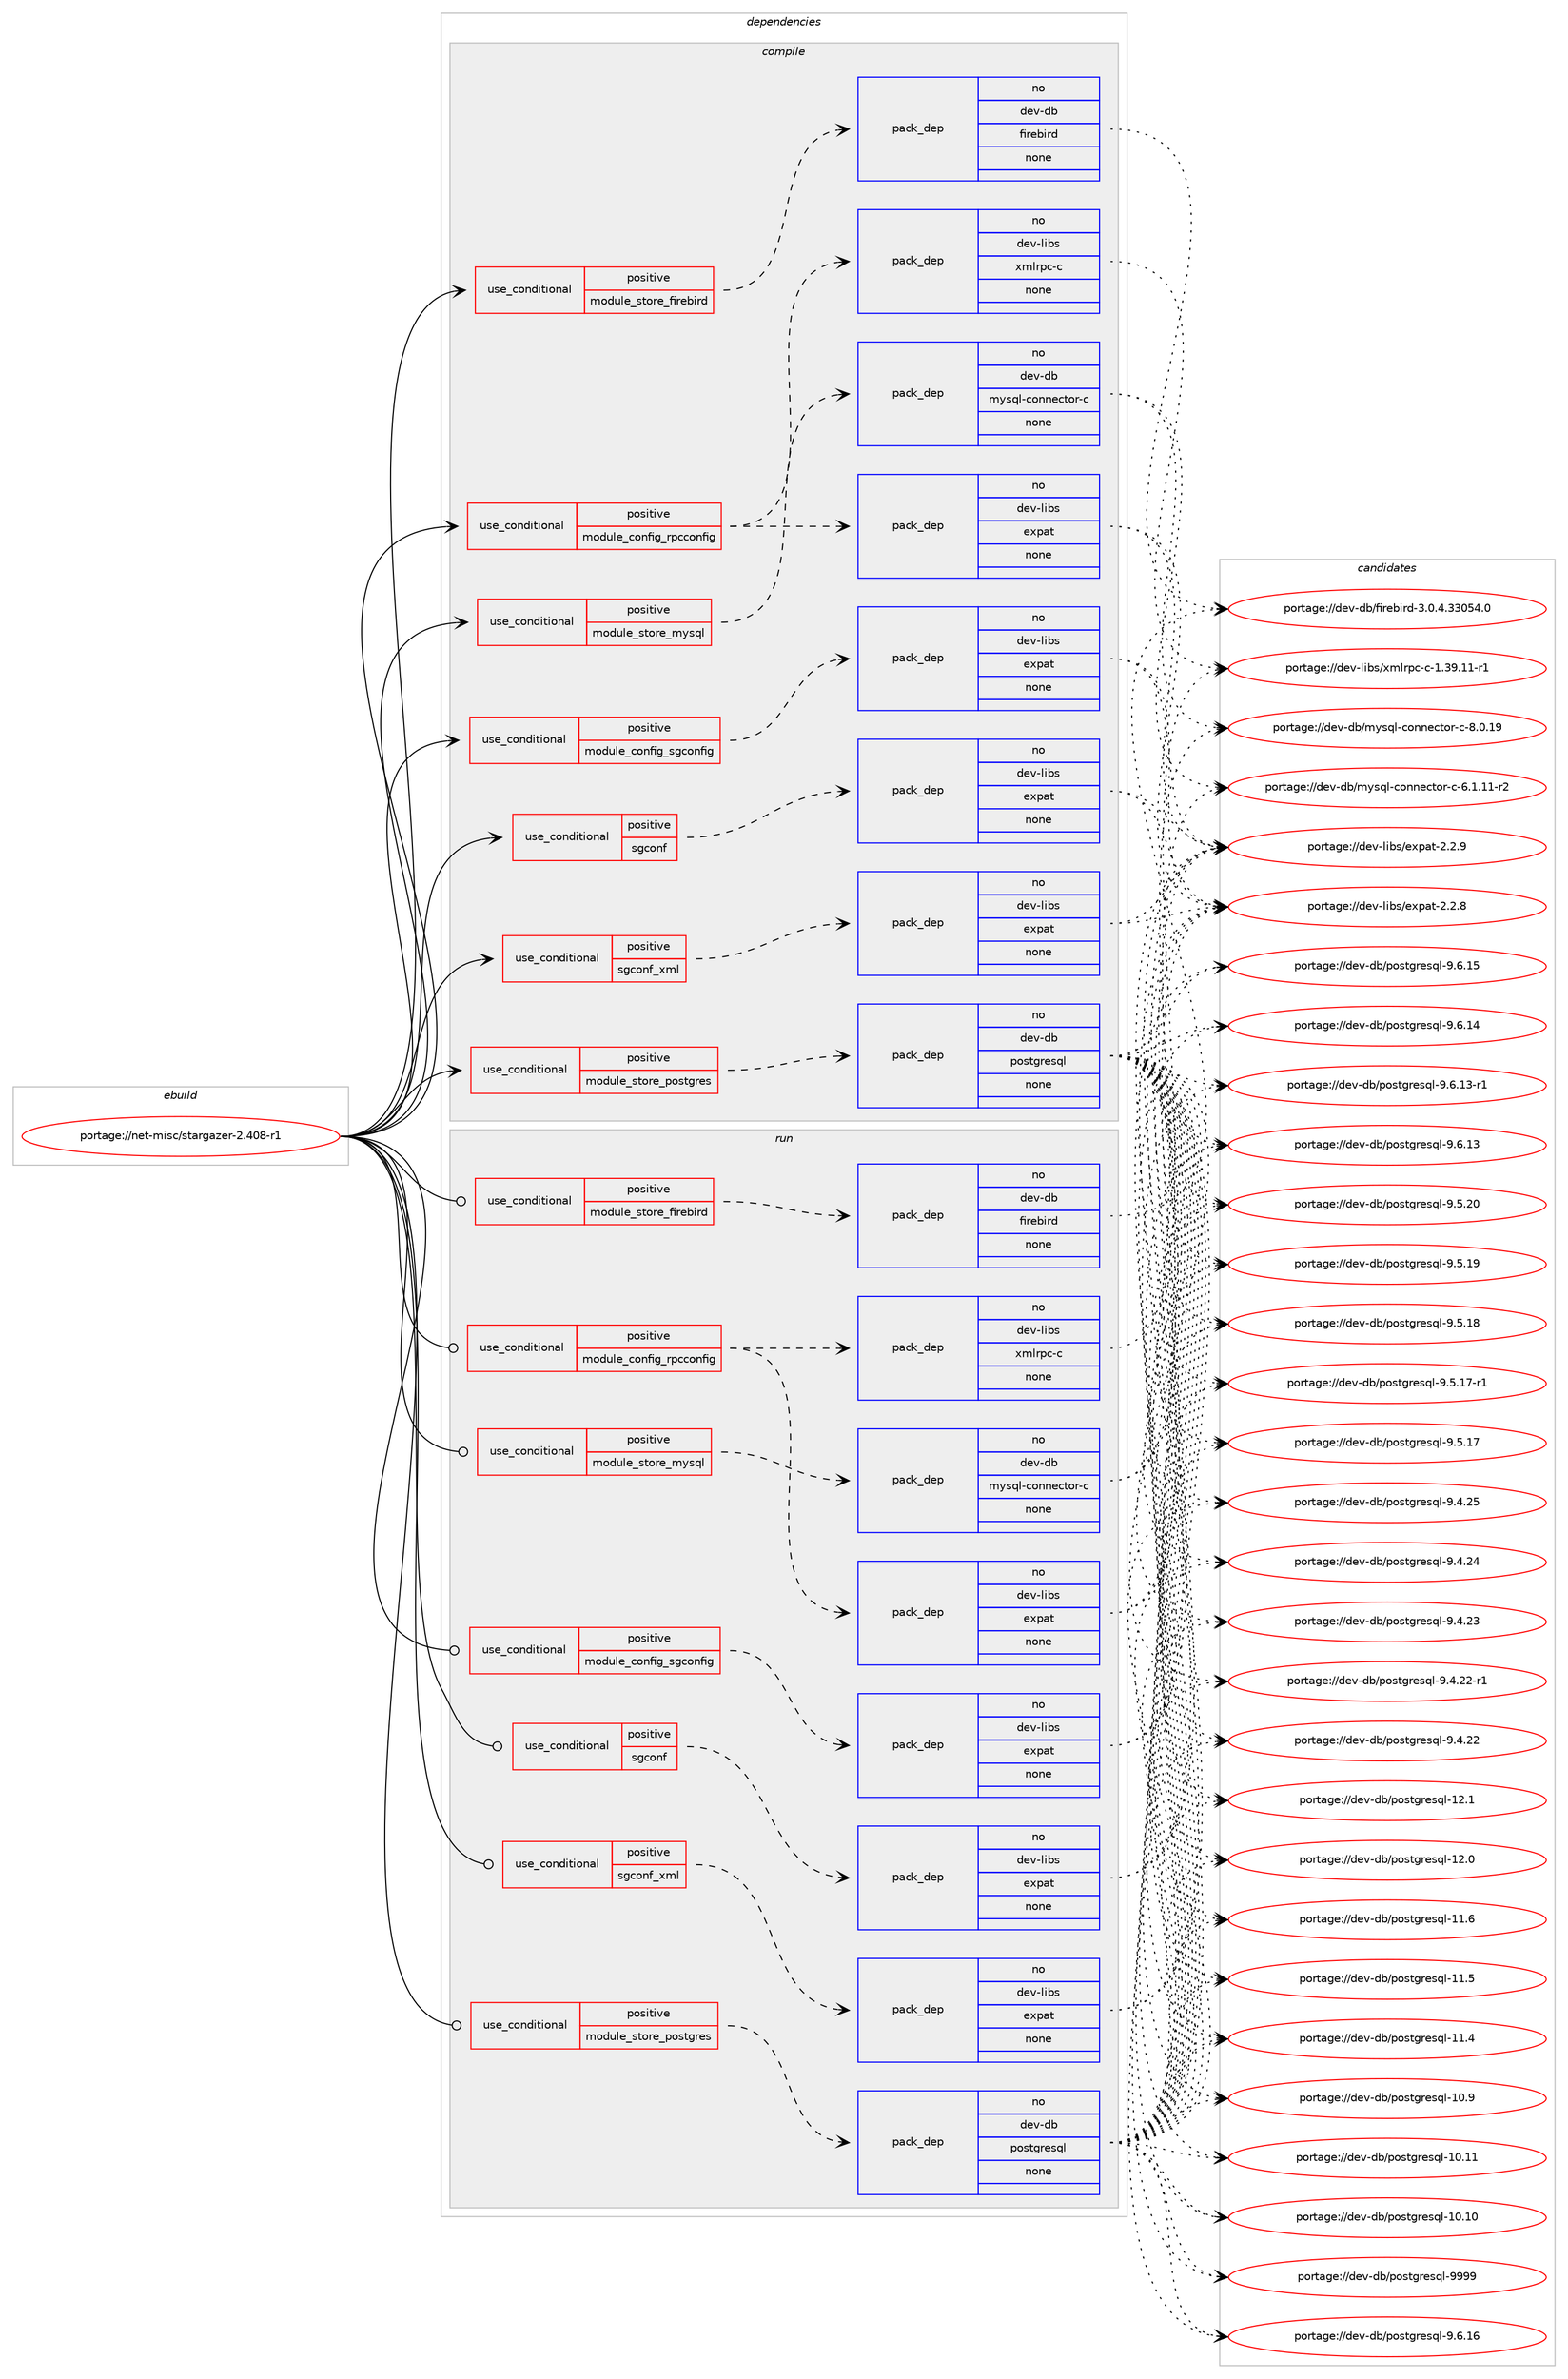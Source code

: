 digraph prolog {

# *************
# Graph options
# *************

newrank=true;
concentrate=true;
compound=true;
graph [rankdir=LR,fontname=Helvetica,fontsize=10,ranksep=1.5];#, ranksep=2.5, nodesep=0.2];
edge  [arrowhead=vee];
node  [fontname=Helvetica,fontsize=10];

# **********
# The ebuild
# **********

subgraph cluster_leftcol {
color=gray;
rank=same;
label=<<i>ebuild</i>>;
id [label="portage://net-misc/stargazer-2.408-r1", color=red, width=4, href="../net-misc/stargazer-2.408-r1.svg"];
}

# ****************
# The dependencies
# ****************

subgraph cluster_midcol {
color=gray;
label=<<i>dependencies</i>>;
subgraph cluster_compile {
fillcolor="#eeeeee";
style=filled;
label=<<i>compile</i>>;
subgraph cond24839 {
dependency121417 [label=<<TABLE BORDER="0" CELLBORDER="1" CELLSPACING="0" CELLPADDING="4"><TR><TD ROWSPAN="3" CELLPADDING="10">use_conditional</TD></TR><TR><TD>positive</TD></TR><TR><TD>module_config_rpcconfig</TD></TR></TABLE>>, shape=none, color=red];
subgraph pack94566 {
dependency121418 [label=<<TABLE BORDER="0" CELLBORDER="1" CELLSPACING="0" CELLPADDING="4" WIDTH="220"><TR><TD ROWSPAN="6" CELLPADDING="30">pack_dep</TD></TR><TR><TD WIDTH="110">no</TD></TR><TR><TD>dev-libs</TD></TR><TR><TD>expat</TD></TR><TR><TD>none</TD></TR><TR><TD></TD></TR></TABLE>>, shape=none, color=blue];
}
dependency121417:e -> dependency121418:w [weight=20,style="dashed",arrowhead="vee"];
subgraph pack94567 {
dependency121419 [label=<<TABLE BORDER="0" CELLBORDER="1" CELLSPACING="0" CELLPADDING="4" WIDTH="220"><TR><TD ROWSPAN="6" CELLPADDING="30">pack_dep</TD></TR><TR><TD WIDTH="110">no</TD></TR><TR><TD>dev-libs</TD></TR><TR><TD>xmlrpc-c</TD></TR><TR><TD>none</TD></TR><TR><TD></TD></TR></TABLE>>, shape=none, color=blue];
}
dependency121417:e -> dependency121419:w [weight=20,style="dashed",arrowhead="vee"];
}
id:e -> dependency121417:w [weight=20,style="solid",arrowhead="vee"];
subgraph cond24840 {
dependency121420 [label=<<TABLE BORDER="0" CELLBORDER="1" CELLSPACING="0" CELLPADDING="4"><TR><TD ROWSPAN="3" CELLPADDING="10">use_conditional</TD></TR><TR><TD>positive</TD></TR><TR><TD>module_config_sgconfig</TD></TR></TABLE>>, shape=none, color=red];
subgraph pack94568 {
dependency121421 [label=<<TABLE BORDER="0" CELLBORDER="1" CELLSPACING="0" CELLPADDING="4" WIDTH="220"><TR><TD ROWSPAN="6" CELLPADDING="30">pack_dep</TD></TR><TR><TD WIDTH="110">no</TD></TR><TR><TD>dev-libs</TD></TR><TR><TD>expat</TD></TR><TR><TD>none</TD></TR><TR><TD></TD></TR></TABLE>>, shape=none, color=blue];
}
dependency121420:e -> dependency121421:w [weight=20,style="dashed",arrowhead="vee"];
}
id:e -> dependency121420:w [weight=20,style="solid",arrowhead="vee"];
subgraph cond24841 {
dependency121422 [label=<<TABLE BORDER="0" CELLBORDER="1" CELLSPACING="0" CELLPADDING="4"><TR><TD ROWSPAN="3" CELLPADDING="10">use_conditional</TD></TR><TR><TD>positive</TD></TR><TR><TD>module_store_firebird</TD></TR></TABLE>>, shape=none, color=red];
subgraph pack94569 {
dependency121423 [label=<<TABLE BORDER="0" CELLBORDER="1" CELLSPACING="0" CELLPADDING="4" WIDTH="220"><TR><TD ROWSPAN="6" CELLPADDING="30">pack_dep</TD></TR><TR><TD WIDTH="110">no</TD></TR><TR><TD>dev-db</TD></TR><TR><TD>firebird</TD></TR><TR><TD>none</TD></TR><TR><TD></TD></TR></TABLE>>, shape=none, color=blue];
}
dependency121422:e -> dependency121423:w [weight=20,style="dashed",arrowhead="vee"];
}
id:e -> dependency121422:w [weight=20,style="solid",arrowhead="vee"];
subgraph cond24842 {
dependency121424 [label=<<TABLE BORDER="0" CELLBORDER="1" CELLSPACING="0" CELLPADDING="4"><TR><TD ROWSPAN="3" CELLPADDING="10">use_conditional</TD></TR><TR><TD>positive</TD></TR><TR><TD>module_store_mysql</TD></TR></TABLE>>, shape=none, color=red];
subgraph pack94570 {
dependency121425 [label=<<TABLE BORDER="0" CELLBORDER="1" CELLSPACING="0" CELLPADDING="4" WIDTH="220"><TR><TD ROWSPAN="6" CELLPADDING="30">pack_dep</TD></TR><TR><TD WIDTH="110">no</TD></TR><TR><TD>dev-db</TD></TR><TR><TD>mysql-connector-c</TD></TR><TR><TD>none</TD></TR><TR><TD></TD></TR></TABLE>>, shape=none, color=blue];
}
dependency121424:e -> dependency121425:w [weight=20,style="dashed",arrowhead="vee"];
}
id:e -> dependency121424:w [weight=20,style="solid",arrowhead="vee"];
subgraph cond24843 {
dependency121426 [label=<<TABLE BORDER="0" CELLBORDER="1" CELLSPACING="0" CELLPADDING="4"><TR><TD ROWSPAN="3" CELLPADDING="10">use_conditional</TD></TR><TR><TD>positive</TD></TR><TR><TD>module_store_postgres</TD></TR></TABLE>>, shape=none, color=red];
subgraph pack94571 {
dependency121427 [label=<<TABLE BORDER="0" CELLBORDER="1" CELLSPACING="0" CELLPADDING="4" WIDTH="220"><TR><TD ROWSPAN="6" CELLPADDING="30">pack_dep</TD></TR><TR><TD WIDTH="110">no</TD></TR><TR><TD>dev-db</TD></TR><TR><TD>postgresql</TD></TR><TR><TD>none</TD></TR><TR><TD></TD></TR></TABLE>>, shape=none, color=blue];
}
dependency121426:e -> dependency121427:w [weight=20,style="dashed",arrowhead="vee"];
}
id:e -> dependency121426:w [weight=20,style="solid",arrowhead="vee"];
subgraph cond24844 {
dependency121428 [label=<<TABLE BORDER="0" CELLBORDER="1" CELLSPACING="0" CELLPADDING="4"><TR><TD ROWSPAN="3" CELLPADDING="10">use_conditional</TD></TR><TR><TD>positive</TD></TR><TR><TD>sgconf</TD></TR></TABLE>>, shape=none, color=red];
subgraph pack94572 {
dependency121429 [label=<<TABLE BORDER="0" CELLBORDER="1" CELLSPACING="0" CELLPADDING="4" WIDTH="220"><TR><TD ROWSPAN="6" CELLPADDING="30">pack_dep</TD></TR><TR><TD WIDTH="110">no</TD></TR><TR><TD>dev-libs</TD></TR><TR><TD>expat</TD></TR><TR><TD>none</TD></TR><TR><TD></TD></TR></TABLE>>, shape=none, color=blue];
}
dependency121428:e -> dependency121429:w [weight=20,style="dashed",arrowhead="vee"];
}
id:e -> dependency121428:w [weight=20,style="solid",arrowhead="vee"];
subgraph cond24845 {
dependency121430 [label=<<TABLE BORDER="0" CELLBORDER="1" CELLSPACING="0" CELLPADDING="4"><TR><TD ROWSPAN="3" CELLPADDING="10">use_conditional</TD></TR><TR><TD>positive</TD></TR><TR><TD>sgconf_xml</TD></TR></TABLE>>, shape=none, color=red];
subgraph pack94573 {
dependency121431 [label=<<TABLE BORDER="0" CELLBORDER="1" CELLSPACING="0" CELLPADDING="4" WIDTH="220"><TR><TD ROWSPAN="6" CELLPADDING="30">pack_dep</TD></TR><TR><TD WIDTH="110">no</TD></TR><TR><TD>dev-libs</TD></TR><TR><TD>expat</TD></TR><TR><TD>none</TD></TR><TR><TD></TD></TR></TABLE>>, shape=none, color=blue];
}
dependency121430:e -> dependency121431:w [weight=20,style="dashed",arrowhead="vee"];
}
id:e -> dependency121430:w [weight=20,style="solid",arrowhead="vee"];
}
subgraph cluster_compileandrun {
fillcolor="#eeeeee";
style=filled;
label=<<i>compile and run</i>>;
}
subgraph cluster_run {
fillcolor="#eeeeee";
style=filled;
label=<<i>run</i>>;
subgraph cond24846 {
dependency121432 [label=<<TABLE BORDER="0" CELLBORDER="1" CELLSPACING="0" CELLPADDING="4"><TR><TD ROWSPAN="3" CELLPADDING="10">use_conditional</TD></TR><TR><TD>positive</TD></TR><TR><TD>module_config_rpcconfig</TD></TR></TABLE>>, shape=none, color=red];
subgraph pack94574 {
dependency121433 [label=<<TABLE BORDER="0" CELLBORDER="1" CELLSPACING="0" CELLPADDING="4" WIDTH="220"><TR><TD ROWSPAN="6" CELLPADDING="30">pack_dep</TD></TR><TR><TD WIDTH="110">no</TD></TR><TR><TD>dev-libs</TD></TR><TR><TD>expat</TD></TR><TR><TD>none</TD></TR><TR><TD></TD></TR></TABLE>>, shape=none, color=blue];
}
dependency121432:e -> dependency121433:w [weight=20,style="dashed",arrowhead="vee"];
subgraph pack94575 {
dependency121434 [label=<<TABLE BORDER="0" CELLBORDER="1" CELLSPACING="0" CELLPADDING="4" WIDTH="220"><TR><TD ROWSPAN="6" CELLPADDING="30">pack_dep</TD></TR><TR><TD WIDTH="110">no</TD></TR><TR><TD>dev-libs</TD></TR><TR><TD>xmlrpc-c</TD></TR><TR><TD>none</TD></TR><TR><TD></TD></TR></TABLE>>, shape=none, color=blue];
}
dependency121432:e -> dependency121434:w [weight=20,style="dashed",arrowhead="vee"];
}
id:e -> dependency121432:w [weight=20,style="solid",arrowhead="odot"];
subgraph cond24847 {
dependency121435 [label=<<TABLE BORDER="0" CELLBORDER="1" CELLSPACING="0" CELLPADDING="4"><TR><TD ROWSPAN="3" CELLPADDING="10">use_conditional</TD></TR><TR><TD>positive</TD></TR><TR><TD>module_config_sgconfig</TD></TR></TABLE>>, shape=none, color=red];
subgraph pack94576 {
dependency121436 [label=<<TABLE BORDER="0" CELLBORDER="1" CELLSPACING="0" CELLPADDING="4" WIDTH="220"><TR><TD ROWSPAN="6" CELLPADDING="30">pack_dep</TD></TR><TR><TD WIDTH="110">no</TD></TR><TR><TD>dev-libs</TD></TR><TR><TD>expat</TD></TR><TR><TD>none</TD></TR><TR><TD></TD></TR></TABLE>>, shape=none, color=blue];
}
dependency121435:e -> dependency121436:w [weight=20,style="dashed",arrowhead="vee"];
}
id:e -> dependency121435:w [weight=20,style="solid",arrowhead="odot"];
subgraph cond24848 {
dependency121437 [label=<<TABLE BORDER="0" CELLBORDER="1" CELLSPACING="0" CELLPADDING="4"><TR><TD ROWSPAN="3" CELLPADDING="10">use_conditional</TD></TR><TR><TD>positive</TD></TR><TR><TD>module_store_firebird</TD></TR></TABLE>>, shape=none, color=red];
subgraph pack94577 {
dependency121438 [label=<<TABLE BORDER="0" CELLBORDER="1" CELLSPACING="0" CELLPADDING="4" WIDTH="220"><TR><TD ROWSPAN="6" CELLPADDING="30">pack_dep</TD></TR><TR><TD WIDTH="110">no</TD></TR><TR><TD>dev-db</TD></TR><TR><TD>firebird</TD></TR><TR><TD>none</TD></TR><TR><TD></TD></TR></TABLE>>, shape=none, color=blue];
}
dependency121437:e -> dependency121438:w [weight=20,style="dashed",arrowhead="vee"];
}
id:e -> dependency121437:w [weight=20,style="solid",arrowhead="odot"];
subgraph cond24849 {
dependency121439 [label=<<TABLE BORDER="0" CELLBORDER="1" CELLSPACING="0" CELLPADDING="4"><TR><TD ROWSPAN="3" CELLPADDING="10">use_conditional</TD></TR><TR><TD>positive</TD></TR><TR><TD>module_store_mysql</TD></TR></TABLE>>, shape=none, color=red];
subgraph pack94578 {
dependency121440 [label=<<TABLE BORDER="0" CELLBORDER="1" CELLSPACING="0" CELLPADDING="4" WIDTH="220"><TR><TD ROWSPAN="6" CELLPADDING="30">pack_dep</TD></TR><TR><TD WIDTH="110">no</TD></TR><TR><TD>dev-db</TD></TR><TR><TD>mysql-connector-c</TD></TR><TR><TD>none</TD></TR><TR><TD></TD></TR></TABLE>>, shape=none, color=blue];
}
dependency121439:e -> dependency121440:w [weight=20,style="dashed",arrowhead="vee"];
}
id:e -> dependency121439:w [weight=20,style="solid",arrowhead="odot"];
subgraph cond24850 {
dependency121441 [label=<<TABLE BORDER="0" CELLBORDER="1" CELLSPACING="0" CELLPADDING="4"><TR><TD ROWSPAN="3" CELLPADDING="10">use_conditional</TD></TR><TR><TD>positive</TD></TR><TR><TD>module_store_postgres</TD></TR></TABLE>>, shape=none, color=red];
subgraph pack94579 {
dependency121442 [label=<<TABLE BORDER="0" CELLBORDER="1" CELLSPACING="0" CELLPADDING="4" WIDTH="220"><TR><TD ROWSPAN="6" CELLPADDING="30">pack_dep</TD></TR><TR><TD WIDTH="110">no</TD></TR><TR><TD>dev-db</TD></TR><TR><TD>postgresql</TD></TR><TR><TD>none</TD></TR><TR><TD></TD></TR></TABLE>>, shape=none, color=blue];
}
dependency121441:e -> dependency121442:w [weight=20,style="dashed",arrowhead="vee"];
}
id:e -> dependency121441:w [weight=20,style="solid",arrowhead="odot"];
subgraph cond24851 {
dependency121443 [label=<<TABLE BORDER="0" CELLBORDER="1" CELLSPACING="0" CELLPADDING="4"><TR><TD ROWSPAN="3" CELLPADDING="10">use_conditional</TD></TR><TR><TD>positive</TD></TR><TR><TD>sgconf</TD></TR></TABLE>>, shape=none, color=red];
subgraph pack94580 {
dependency121444 [label=<<TABLE BORDER="0" CELLBORDER="1" CELLSPACING="0" CELLPADDING="4" WIDTH="220"><TR><TD ROWSPAN="6" CELLPADDING="30">pack_dep</TD></TR><TR><TD WIDTH="110">no</TD></TR><TR><TD>dev-libs</TD></TR><TR><TD>expat</TD></TR><TR><TD>none</TD></TR><TR><TD></TD></TR></TABLE>>, shape=none, color=blue];
}
dependency121443:e -> dependency121444:w [weight=20,style="dashed",arrowhead="vee"];
}
id:e -> dependency121443:w [weight=20,style="solid",arrowhead="odot"];
subgraph cond24852 {
dependency121445 [label=<<TABLE BORDER="0" CELLBORDER="1" CELLSPACING="0" CELLPADDING="4"><TR><TD ROWSPAN="3" CELLPADDING="10">use_conditional</TD></TR><TR><TD>positive</TD></TR><TR><TD>sgconf_xml</TD></TR></TABLE>>, shape=none, color=red];
subgraph pack94581 {
dependency121446 [label=<<TABLE BORDER="0" CELLBORDER="1" CELLSPACING="0" CELLPADDING="4" WIDTH="220"><TR><TD ROWSPAN="6" CELLPADDING="30">pack_dep</TD></TR><TR><TD WIDTH="110">no</TD></TR><TR><TD>dev-libs</TD></TR><TR><TD>expat</TD></TR><TR><TD>none</TD></TR><TR><TD></TD></TR></TABLE>>, shape=none, color=blue];
}
dependency121445:e -> dependency121446:w [weight=20,style="dashed",arrowhead="vee"];
}
id:e -> dependency121445:w [weight=20,style="solid",arrowhead="odot"];
}
}

# **************
# The candidates
# **************

subgraph cluster_choices {
rank=same;
color=gray;
label=<<i>candidates</i>>;

subgraph choice94566 {
color=black;
nodesep=1;
choice10010111845108105981154710112011297116455046504657 [label="portage://dev-libs/expat-2.2.9", color=red, width=4,href="../dev-libs/expat-2.2.9.svg"];
choice10010111845108105981154710112011297116455046504656 [label="portage://dev-libs/expat-2.2.8", color=red, width=4,href="../dev-libs/expat-2.2.8.svg"];
dependency121418:e -> choice10010111845108105981154710112011297116455046504657:w [style=dotted,weight="100"];
dependency121418:e -> choice10010111845108105981154710112011297116455046504656:w [style=dotted,weight="100"];
}
subgraph choice94567 {
color=black;
nodesep=1;
choice10010111845108105981154712010910811411299459945494651574649494511449 [label="portage://dev-libs/xmlrpc-c-1.39.11-r1", color=red, width=4,href="../dev-libs/xmlrpc-c-1.39.11-r1.svg"];
dependency121419:e -> choice10010111845108105981154712010910811411299459945494651574649494511449:w [style=dotted,weight="100"];
}
subgraph choice94568 {
color=black;
nodesep=1;
choice10010111845108105981154710112011297116455046504657 [label="portage://dev-libs/expat-2.2.9", color=red, width=4,href="../dev-libs/expat-2.2.9.svg"];
choice10010111845108105981154710112011297116455046504656 [label="portage://dev-libs/expat-2.2.8", color=red, width=4,href="../dev-libs/expat-2.2.8.svg"];
dependency121421:e -> choice10010111845108105981154710112011297116455046504657:w [style=dotted,weight="100"];
dependency121421:e -> choice10010111845108105981154710112011297116455046504656:w [style=dotted,weight="100"];
}
subgraph choice94569 {
color=black;
nodesep=1;
choice100101118451009847102105114101981051141004551464846524651514853524648 [label="portage://dev-db/firebird-3.0.4.33054.0", color=red, width=4,href="../dev-db/firebird-3.0.4.33054.0.svg"];
dependency121423:e -> choice100101118451009847102105114101981051141004551464846524651514853524648:w [style=dotted,weight="100"];
}
subgraph choice94570 {
color=black;
nodesep=1;
choice100101118451009847109121115113108459911111011010199116111114459945564648464957 [label="portage://dev-db/mysql-connector-c-8.0.19", color=red, width=4,href="../dev-db/mysql-connector-c-8.0.19.svg"];
choice1001011184510098471091211151131084599111110110101991161111144599455446494649494511450 [label="portage://dev-db/mysql-connector-c-6.1.11-r2", color=red, width=4,href="../dev-db/mysql-connector-c-6.1.11-r2.svg"];
dependency121425:e -> choice100101118451009847109121115113108459911111011010199116111114459945564648464957:w [style=dotted,weight="100"];
dependency121425:e -> choice1001011184510098471091211151131084599111110110101991161111144599455446494649494511450:w [style=dotted,weight="100"];
}
subgraph choice94571 {
color=black;
nodesep=1;
choice1001011184510098471121111151161031141011151131084557575757 [label="portage://dev-db/postgresql-9999", color=red, width=4,href="../dev-db/postgresql-9999.svg"];
choice10010111845100984711211111511610311410111511310845574654464954 [label="portage://dev-db/postgresql-9.6.16", color=red, width=4,href="../dev-db/postgresql-9.6.16.svg"];
choice10010111845100984711211111511610311410111511310845574654464953 [label="portage://dev-db/postgresql-9.6.15", color=red, width=4,href="../dev-db/postgresql-9.6.15.svg"];
choice10010111845100984711211111511610311410111511310845574654464952 [label="portage://dev-db/postgresql-9.6.14", color=red, width=4,href="../dev-db/postgresql-9.6.14.svg"];
choice100101118451009847112111115116103114101115113108455746544649514511449 [label="portage://dev-db/postgresql-9.6.13-r1", color=red, width=4,href="../dev-db/postgresql-9.6.13-r1.svg"];
choice10010111845100984711211111511610311410111511310845574654464951 [label="portage://dev-db/postgresql-9.6.13", color=red, width=4,href="../dev-db/postgresql-9.6.13.svg"];
choice10010111845100984711211111511610311410111511310845574653465048 [label="portage://dev-db/postgresql-9.5.20", color=red, width=4,href="../dev-db/postgresql-9.5.20.svg"];
choice10010111845100984711211111511610311410111511310845574653464957 [label="portage://dev-db/postgresql-9.5.19", color=red, width=4,href="../dev-db/postgresql-9.5.19.svg"];
choice10010111845100984711211111511610311410111511310845574653464956 [label="portage://dev-db/postgresql-9.5.18", color=red, width=4,href="../dev-db/postgresql-9.5.18.svg"];
choice100101118451009847112111115116103114101115113108455746534649554511449 [label="portage://dev-db/postgresql-9.5.17-r1", color=red, width=4,href="../dev-db/postgresql-9.5.17-r1.svg"];
choice10010111845100984711211111511610311410111511310845574653464955 [label="portage://dev-db/postgresql-9.5.17", color=red, width=4,href="../dev-db/postgresql-9.5.17.svg"];
choice10010111845100984711211111511610311410111511310845574652465053 [label="portage://dev-db/postgresql-9.4.25", color=red, width=4,href="../dev-db/postgresql-9.4.25.svg"];
choice10010111845100984711211111511610311410111511310845574652465052 [label="portage://dev-db/postgresql-9.4.24", color=red, width=4,href="../dev-db/postgresql-9.4.24.svg"];
choice10010111845100984711211111511610311410111511310845574652465051 [label="portage://dev-db/postgresql-9.4.23", color=red, width=4,href="../dev-db/postgresql-9.4.23.svg"];
choice100101118451009847112111115116103114101115113108455746524650504511449 [label="portage://dev-db/postgresql-9.4.22-r1", color=red, width=4,href="../dev-db/postgresql-9.4.22-r1.svg"];
choice10010111845100984711211111511610311410111511310845574652465050 [label="portage://dev-db/postgresql-9.4.22", color=red, width=4,href="../dev-db/postgresql-9.4.22.svg"];
choice1001011184510098471121111151161031141011151131084549504649 [label="portage://dev-db/postgresql-12.1", color=red, width=4,href="../dev-db/postgresql-12.1.svg"];
choice1001011184510098471121111151161031141011151131084549504648 [label="portage://dev-db/postgresql-12.0", color=red, width=4,href="../dev-db/postgresql-12.0.svg"];
choice1001011184510098471121111151161031141011151131084549494654 [label="portage://dev-db/postgresql-11.6", color=red, width=4,href="../dev-db/postgresql-11.6.svg"];
choice1001011184510098471121111151161031141011151131084549494653 [label="portage://dev-db/postgresql-11.5", color=red, width=4,href="../dev-db/postgresql-11.5.svg"];
choice1001011184510098471121111151161031141011151131084549494652 [label="portage://dev-db/postgresql-11.4", color=red, width=4,href="../dev-db/postgresql-11.4.svg"];
choice1001011184510098471121111151161031141011151131084549484657 [label="portage://dev-db/postgresql-10.9", color=red, width=4,href="../dev-db/postgresql-10.9.svg"];
choice100101118451009847112111115116103114101115113108454948464949 [label="portage://dev-db/postgresql-10.11", color=red, width=4,href="../dev-db/postgresql-10.11.svg"];
choice100101118451009847112111115116103114101115113108454948464948 [label="portage://dev-db/postgresql-10.10", color=red, width=4,href="../dev-db/postgresql-10.10.svg"];
dependency121427:e -> choice1001011184510098471121111151161031141011151131084557575757:w [style=dotted,weight="100"];
dependency121427:e -> choice10010111845100984711211111511610311410111511310845574654464954:w [style=dotted,weight="100"];
dependency121427:e -> choice10010111845100984711211111511610311410111511310845574654464953:w [style=dotted,weight="100"];
dependency121427:e -> choice10010111845100984711211111511610311410111511310845574654464952:w [style=dotted,weight="100"];
dependency121427:e -> choice100101118451009847112111115116103114101115113108455746544649514511449:w [style=dotted,weight="100"];
dependency121427:e -> choice10010111845100984711211111511610311410111511310845574654464951:w [style=dotted,weight="100"];
dependency121427:e -> choice10010111845100984711211111511610311410111511310845574653465048:w [style=dotted,weight="100"];
dependency121427:e -> choice10010111845100984711211111511610311410111511310845574653464957:w [style=dotted,weight="100"];
dependency121427:e -> choice10010111845100984711211111511610311410111511310845574653464956:w [style=dotted,weight="100"];
dependency121427:e -> choice100101118451009847112111115116103114101115113108455746534649554511449:w [style=dotted,weight="100"];
dependency121427:e -> choice10010111845100984711211111511610311410111511310845574653464955:w [style=dotted,weight="100"];
dependency121427:e -> choice10010111845100984711211111511610311410111511310845574652465053:w [style=dotted,weight="100"];
dependency121427:e -> choice10010111845100984711211111511610311410111511310845574652465052:w [style=dotted,weight="100"];
dependency121427:e -> choice10010111845100984711211111511610311410111511310845574652465051:w [style=dotted,weight="100"];
dependency121427:e -> choice100101118451009847112111115116103114101115113108455746524650504511449:w [style=dotted,weight="100"];
dependency121427:e -> choice10010111845100984711211111511610311410111511310845574652465050:w [style=dotted,weight="100"];
dependency121427:e -> choice1001011184510098471121111151161031141011151131084549504649:w [style=dotted,weight="100"];
dependency121427:e -> choice1001011184510098471121111151161031141011151131084549504648:w [style=dotted,weight="100"];
dependency121427:e -> choice1001011184510098471121111151161031141011151131084549494654:w [style=dotted,weight="100"];
dependency121427:e -> choice1001011184510098471121111151161031141011151131084549494653:w [style=dotted,weight="100"];
dependency121427:e -> choice1001011184510098471121111151161031141011151131084549494652:w [style=dotted,weight="100"];
dependency121427:e -> choice1001011184510098471121111151161031141011151131084549484657:w [style=dotted,weight="100"];
dependency121427:e -> choice100101118451009847112111115116103114101115113108454948464949:w [style=dotted,weight="100"];
dependency121427:e -> choice100101118451009847112111115116103114101115113108454948464948:w [style=dotted,weight="100"];
}
subgraph choice94572 {
color=black;
nodesep=1;
choice10010111845108105981154710112011297116455046504657 [label="portage://dev-libs/expat-2.2.9", color=red, width=4,href="../dev-libs/expat-2.2.9.svg"];
choice10010111845108105981154710112011297116455046504656 [label="portage://dev-libs/expat-2.2.8", color=red, width=4,href="../dev-libs/expat-2.2.8.svg"];
dependency121429:e -> choice10010111845108105981154710112011297116455046504657:w [style=dotted,weight="100"];
dependency121429:e -> choice10010111845108105981154710112011297116455046504656:w [style=dotted,weight="100"];
}
subgraph choice94573 {
color=black;
nodesep=1;
choice10010111845108105981154710112011297116455046504657 [label="portage://dev-libs/expat-2.2.9", color=red, width=4,href="../dev-libs/expat-2.2.9.svg"];
choice10010111845108105981154710112011297116455046504656 [label="portage://dev-libs/expat-2.2.8", color=red, width=4,href="../dev-libs/expat-2.2.8.svg"];
dependency121431:e -> choice10010111845108105981154710112011297116455046504657:w [style=dotted,weight="100"];
dependency121431:e -> choice10010111845108105981154710112011297116455046504656:w [style=dotted,weight="100"];
}
subgraph choice94574 {
color=black;
nodesep=1;
choice10010111845108105981154710112011297116455046504657 [label="portage://dev-libs/expat-2.2.9", color=red, width=4,href="../dev-libs/expat-2.2.9.svg"];
choice10010111845108105981154710112011297116455046504656 [label="portage://dev-libs/expat-2.2.8", color=red, width=4,href="../dev-libs/expat-2.2.8.svg"];
dependency121433:e -> choice10010111845108105981154710112011297116455046504657:w [style=dotted,weight="100"];
dependency121433:e -> choice10010111845108105981154710112011297116455046504656:w [style=dotted,weight="100"];
}
subgraph choice94575 {
color=black;
nodesep=1;
choice10010111845108105981154712010910811411299459945494651574649494511449 [label="portage://dev-libs/xmlrpc-c-1.39.11-r1", color=red, width=4,href="../dev-libs/xmlrpc-c-1.39.11-r1.svg"];
dependency121434:e -> choice10010111845108105981154712010910811411299459945494651574649494511449:w [style=dotted,weight="100"];
}
subgraph choice94576 {
color=black;
nodesep=1;
choice10010111845108105981154710112011297116455046504657 [label="portage://dev-libs/expat-2.2.9", color=red, width=4,href="../dev-libs/expat-2.2.9.svg"];
choice10010111845108105981154710112011297116455046504656 [label="portage://dev-libs/expat-2.2.8", color=red, width=4,href="../dev-libs/expat-2.2.8.svg"];
dependency121436:e -> choice10010111845108105981154710112011297116455046504657:w [style=dotted,weight="100"];
dependency121436:e -> choice10010111845108105981154710112011297116455046504656:w [style=dotted,weight="100"];
}
subgraph choice94577 {
color=black;
nodesep=1;
choice100101118451009847102105114101981051141004551464846524651514853524648 [label="portage://dev-db/firebird-3.0.4.33054.0", color=red, width=4,href="../dev-db/firebird-3.0.4.33054.0.svg"];
dependency121438:e -> choice100101118451009847102105114101981051141004551464846524651514853524648:w [style=dotted,weight="100"];
}
subgraph choice94578 {
color=black;
nodesep=1;
choice100101118451009847109121115113108459911111011010199116111114459945564648464957 [label="portage://dev-db/mysql-connector-c-8.0.19", color=red, width=4,href="../dev-db/mysql-connector-c-8.0.19.svg"];
choice1001011184510098471091211151131084599111110110101991161111144599455446494649494511450 [label="portage://dev-db/mysql-connector-c-6.1.11-r2", color=red, width=4,href="../dev-db/mysql-connector-c-6.1.11-r2.svg"];
dependency121440:e -> choice100101118451009847109121115113108459911111011010199116111114459945564648464957:w [style=dotted,weight="100"];
dependency121440:e -> choice1001011184510098471091211151131084599111110110101991161111144599455446494649494511450:w [style=dotted,weight="100"];
}
subgraph choice94579 {
color=black;
nodesep=1;
choice1001011184510098471121111151161031141011151131084557575757 [label="portage://dev-db/postgresql-9999", color=red, width=4,href="../dev-db/postgresql-9999.svg"];
choice10010111845100984711211111511610311410111511310845574654464954 [label="portage://dev-db/postgresql-9.6.16", color=red, width=4,href="../dev-db/postgresql-9.6.16.svg"];
choice10010111845100984711211111511610311410111511310845574654464953 [label="portage://dev-db/postgresql-9.6.15", color=red, width=4,href="../dev-db/postgresql-9.6.15.svg"];
choice10010111845100984711211111511610311410111511310845574654464952 [label="portage://dev-db/postgresql-9.6.14", color=red, width=4,href="../dev-db/postgresql-9.6.14.svg"];
choice100101118451009847112111115116103114101115113108455746544649514511449 [label="portage://dev-db/postgresql-9.6.13-r1", color=red, width=4,href="../dev-db/postgresql-9.6.13-r1.svg"];
choice10010111845100984711211111511610311410111511310845574654464951 [label="portage://dev-db/postgresql-9.6.13", color=red, width=4,href="../dev-db/postgresql-9.6.13.svg"];
choice10010111845100984711211111511610311410111511310845574653465048 [label="portage://dev-db/postgresql-9.5.20", color=red, width=4,href="../dev-db/postgresql-9.5.20.svg"];
choice10010111845100984711211111511610311410111511310845574653464957 [label="portage://dev-db/postgresql-9.5.19", color=red, width=4,href="../dev-db/postgresql-9.5.19.svg"];
choice10010111845100984711211111511610311410111511310845574653464956 [label="portage://dev-db/postgresql-9.5.18", color=red, width=4,href="../dev-db/postgresql-9.5.18.svg"];
choice100101118451009847112111115116103114101115113108455746534649554511449 [label="portage://dev-db/postgresql-9.5.17-r1", color=red, width=4,href="../dev-db/postgresql-9.5.17-r1.svg"];
choice10010111845100984711211111511610311410111511310845574653464955 [label="portage://dev-db/postgresql-9.5.17", color=red, width=4,href="../dev-db/postgresql-9.5.17.svg"];
choice10010111845100984711211111511610311410111511310845574652465053 [label="portage://dev-db/postgresql-9.4.25", color=red, width=4,href="../dev-db/postgresql-9.4.25.svg"];
choice10010111845100984711211111511610311410111511310845574652465052 [label="portage://dev-db/postgresql-9.4.24", color=red, width=4,href="../dev-db/postgresql-9.4.24.svg"];
choice10010111845100984711211111511610311410111511310845574652465051 [label="portage://dev-db/postgresql-9.4.23", color=red, width=4,href="../dev-db/postgresql-9.4.23.svg"];
choice100101118451009847112111115116103114101115113108455746524650504511449 [label="portage://dev-db/postgresql-9.4.22-r1", color=red, width=4,href="../dev-db/postgresql-9.4.22-r1.svg"];
choice10010111845100984711211111511610311410111511310845574652465050 [label="portage://dev-db/postgresql-9.4.22", color=red, width=4,href="../dev-db/postgresql-9.4.22.svg"];
choice1001011184510098471121111151161031141011151131084549504649 [label="portage://dev-db/postgresql-12.1", color=red, width=4,href="../dev-db/postgresql-12.1.svg"];
choice1001011184510098471121111151161031141011151131084549504648 [label="portage://dev-db/postgresql-12.0", color=red, width=4,href="../dev-db/postgresql-12.0.svg"];
choice1001011184510098471121111151161031141011151131084549494654 [label="portage://dev-db/postgresql-11.6", color=red, width=4,href="../dev-db/postgresql-11.6.svg"];
choice1001011184510098471121111151161031141011151131084549494653 [label="portage://dev-db/postgresql-11.5", color=red, width=4,href="../dev-db/postgresql-11.5.svg"];
choice1001011184510098471121111151161031141011151131084549494652 [label="portage://dev-db/postgresql-11.4", color=red, width=4,href="../dev-db/postgresql-11.4.svg"];
choice1001011184510098471121111151161031141011151131084549484657 [label="portage://dev-db/postgresql-10.9", color=red, width=4,href="../dev-db/postgresql-10.9.svg"];
choice100101118451009847112111115116103114101115113108454948464949 [label="portage://dev-db/postgresql-10.11", color=red, width=4,href="../dev-db/postgresql-10.11.svg"];
choice100101118451009847112111115116103114101115113108454948464948 [label="portage://dev-db/postgresql-10.10", color=red, width=4,href="../dev-db/postgresql-10.10.svg"];
dependency121442:e -> choice1001011184510098471121111151161031141011151131084557575757:w [style=dotted,weight="100"];
dependency121442:e -> choice10010111845100984711211111511610311410111511310845574654464954:w [style=dotted,weight="100"];
dependency121442:e -> choice10010111845100984711211111511610311410111511310845574654464953:w [style=dotted,weight="100"];
dependency121442:e -> choice10010111845100984711211111511610311410111511310845574654464952:w [style=dotted,weight="100"];
dependency121442:e -> choice100101118451009847112111115116103114101115113108455746544649514511449:w [style=dotted,weight="100"];
dependency121442:e -> choice10010111845100984711211111511610311410111511310845574654464951:w [style=dotted,weight="100"];
dependency121442:e -> choice10010111845100984711211111511610311410111511310845574653465048:w [style=dotted,weight="100"];
dependency121442:e -> choice10010111845100984711211111511610311410111511310845574653464957:w [style=dotted,weight="100"];
dependency121442:e -> choice10010111845100984711211111511610311410111511310845574653464956:w [style=dotted,weight="100"];
dependency121442:e -> choice100101118451009847112111115116103114101115113108455746534649554511449:w [style=dotted,weight="100"];
dependency121442:e -> choice10010111845100984711211111511610311410111511310845574653464955:w [style=dotted,weight="100"];
dependency121442:e -> choice10010111845100984711211111511610311410111511310845574652465053:w [style=dotted,weight="100"];
dependency121442:e -> choice10010111845100984711211111511610311410111511310845574652465052:w [style=dotted,weight="100"];
dependency121442:e -> choice10010111845100984711211111511610311410111511310845574652465051:w [style=dotted,weight="100"];
dependency121442:e -> choice100101118451009847112111115116103114101115113108455746524650504511449:w [style=dotted,weight="100"];
dependency121442:e -> choice10010111845100984711211111511610311410111511310845574652465050:w [style=dotted,weight="100"];
dependency121442:e -> choice1001011184510098471121111151161031141011151131084549504649:w [style=dotted,weight="100"];
dependency121442:e -> choice1001011184510098471121111151161031141011151131084549504648:w [style=dotted,weight="100"];
dependency121442:e -> choice1001011184510098471121111151161031141011151131084549494654:w [style=dotted,weight="100"];
dependency121442:e -> choice1001011184510098471121111151161031141011151131084549494653:w [style=dotted,weight="100"];
dependency121442:e -> choice1001011184510098471121111151161031141011151131084549494652:w [style=dotted,weight="100"];
dependency121442:e -> choice1001011184510098471121111151161031141011151131084549484657:w [style=dotted,weight="100"];
dependency121442:e -> choice100101118451009847112111115116103114101115113108454948464949:w [style=dotted,weight="100"];
dependency121442:e -> choice100101118451009847112111115116103114101115113108454948464948:w [style=dotted,weight="100"];
}
subgraph choice94580 {
color=black;
nodesep=1;
choice10010111845108105981154710112011297116455046504657 [label="portage://dev-libs/expat-2.2.9", color=red, width=4,href="../dev-libs/expat-2.2.9.svg"];
choice10010111845108105981154710112011297116455046504656 [label="portage://dev-libs/expat-2.2.8", color=red, width=4,href="../dev-libs/expat-2.2.8.svg"];
dependency121444:e -> choice10010111845108105981154710112011297116455046504657:w [style=dotted,weight="100"];
dependency121444:e -> choice10010111845108105981154710112011297116455046504656:w [style=dotted,weight="100"];
}
subgraph choice94581 {
color=black;
nodesep=1;
choice10010111845108105981154710112011297116455046504657 [label="portage://dev-libs/expat-2.2.9", color=red, width=4,href="../dev-libs/expat-2.2.9.svg"];
choice10010111845108105981154710112011297116455046504656 [label="portage://dev-libs/expat-2.2.8", color=red, width=4,href="../dev-libs/expat-2.2.8.svg"];
dependency121446:e -> choice10010111845108105981154710112011297116455046504657:w [style=dotted,weight="100"];
dependency121446:e -> choice10010111845108105981154710112011297116455046504656:w [style=dotted,weight="100"];
}
}

}

